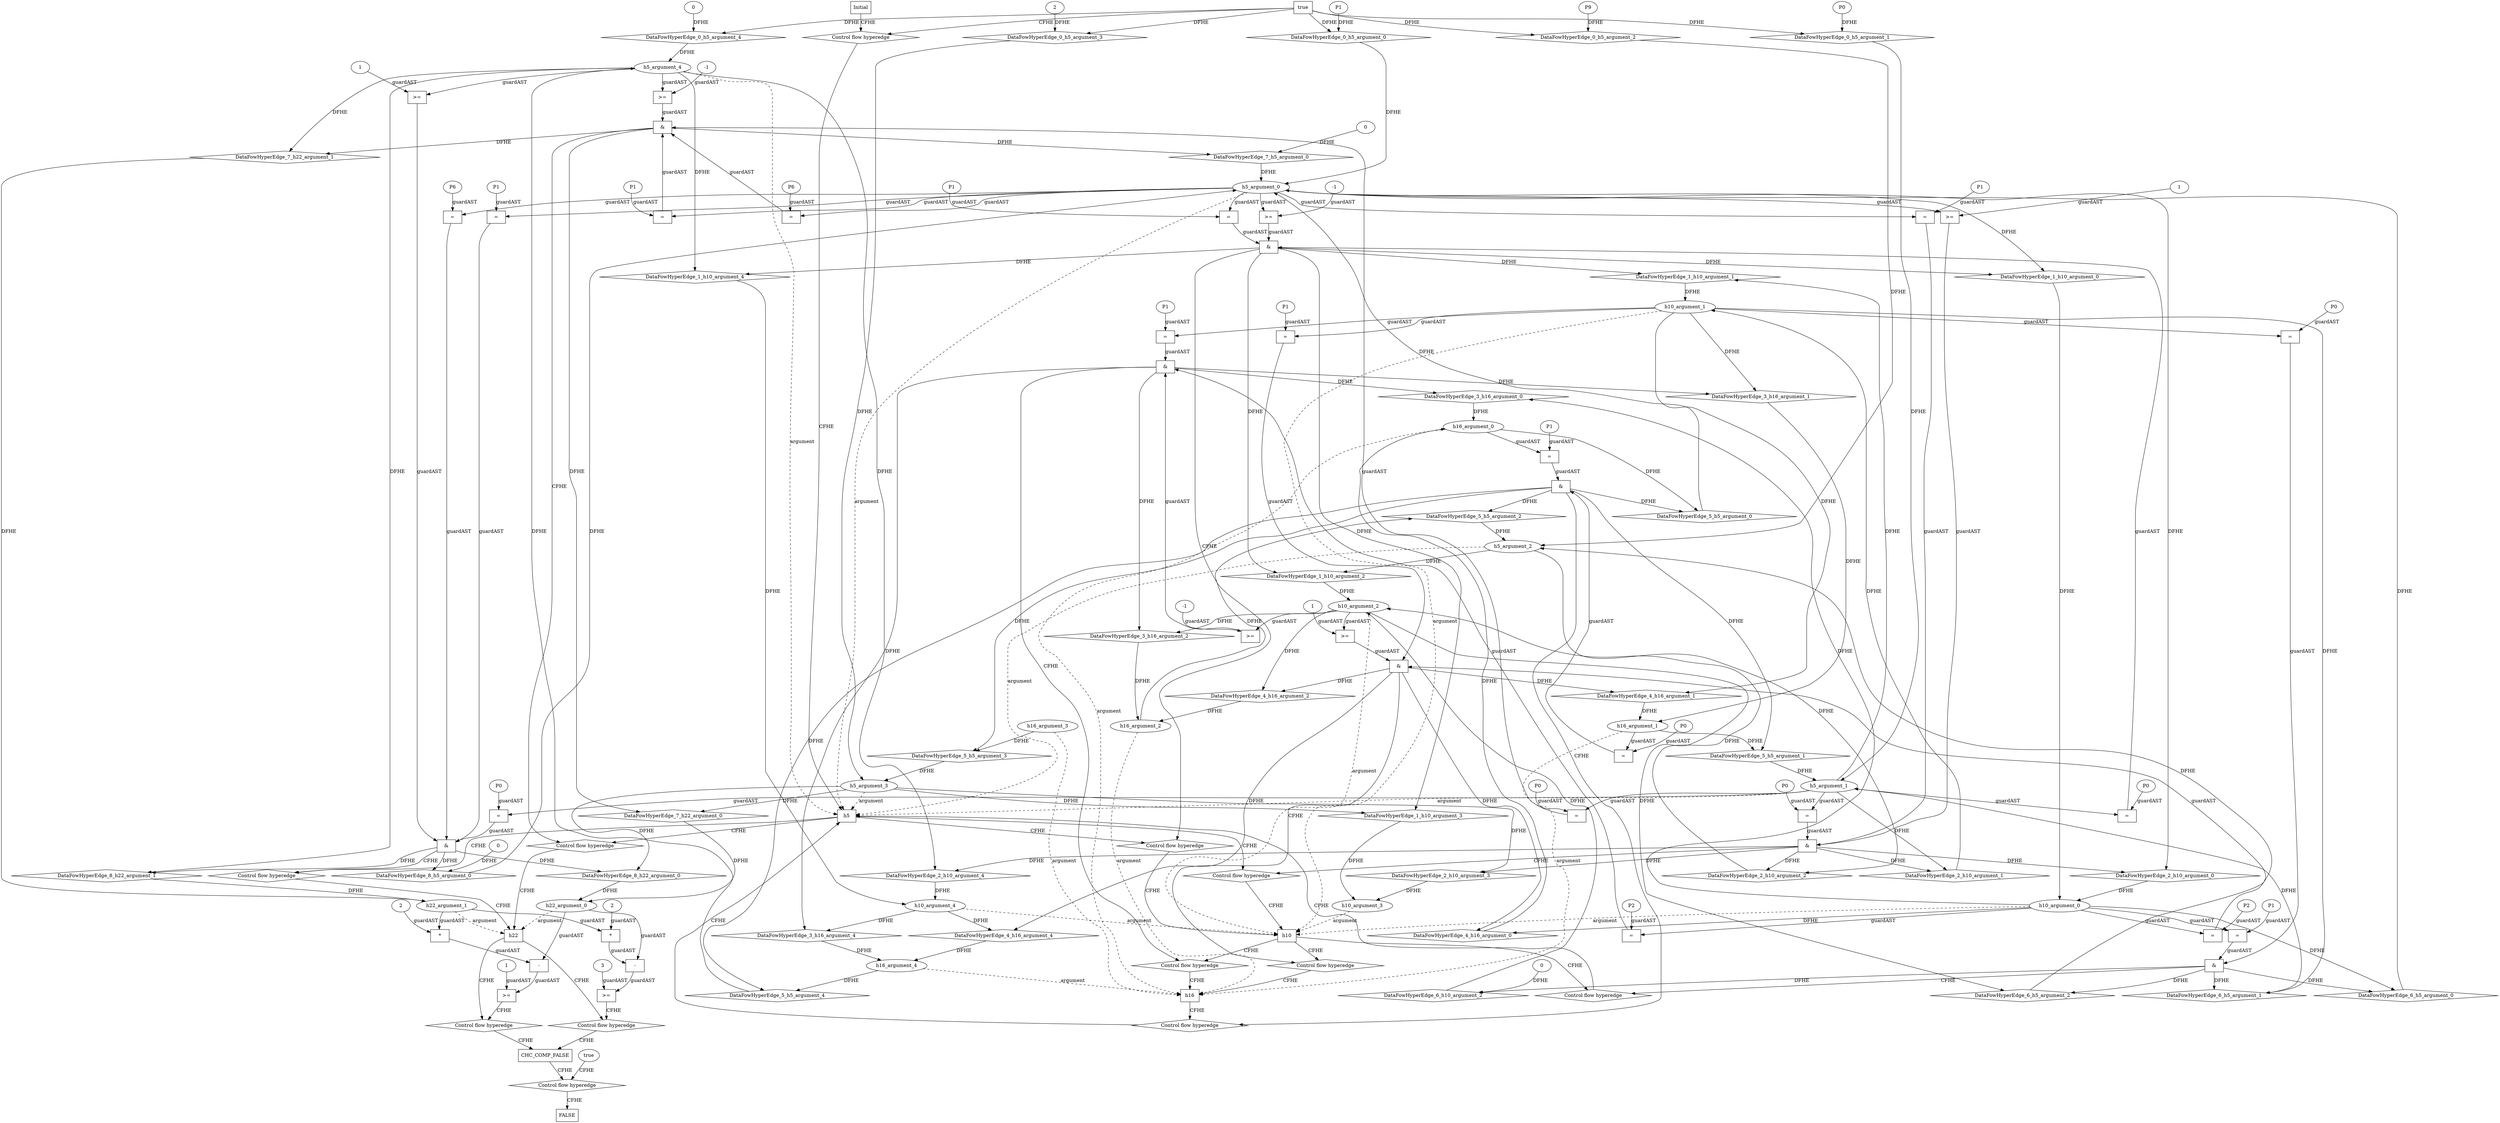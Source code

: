 digraph dag {
"CHC_COMP_FALSE" [label="CHC_COMP_FALSE" nodeName="CHC_COMP_FALSE" class=CONTROL  shape="rect"];
"h10" [label="h10" nodeName="h10" class=CONTROL  shape="rect"];
"h16" [label="h16" nodeName="h16" class=CONTROL  shape="rect"];
"h22" [label="h22" nodeName="h22" class=CONTROL  shape="rect"];
"h5" [label="h5" nodeName="h5" class=CONTROL  shape="rect"];
FALSE [label="FALSE" nodeName=FALSE class=CONTROL  shape="rect"];
Initial [label="Initial" nodeName=Initial class=CONTROL  shape="rect"];
ControlFowHyperEdge_0 [label="Control flow hyperedge" nodeName=ControlFowHyperEdge_0 class=controlFlowHyperEdge shape="diamond"];
"Initial" -> ControlFowHyperEdge_0 [label="CFHE"]
ControlFowHyperEdge_0 -> "h5" [label="CFHE"]
ControlFowHyperEdge_1 [label="Control flow hyperedge" nodeName=ControlFowHyperEdge_1 class=controlFlowHyperEdge shape="diamond"];
"h5" -> ControlFowHyperEdge_1 [label="CFHE"]
ControlFowHyperEdge_1 -> "h10" [label="CFHE"]
ControlFowHyperEdge_2 [label="Control flow hyperedge" nodeName=ControlFowHyperEdge_2 class=controlFlowHyperEdge shape="diamond"];
"h5" -> ControlFowHyperEdge_2 [label="CFHE"]
ControlFowHyperEdge_2 -> "h10" [label="CFHE"]
ControlFowHyperEdge_3 [label="Control flow hyperedge" nodeName=ControlFowHyperEdge_3 class=controlFlowHyperEdge shape="diamond"];
"h10" -> ControlFowHyperEdge_3 [label="CFHE"]
ControlFowHyperEdge_3 -> "h16" [label="CFHE"]
ControlFowHyperEdge_4 [label="Control flow hyperedge" nodeName=ControlFowHyperEdge_4 class=controlFlowHyperEdge shape="diamond"];
"h10" -> ControlFowHyperEdge_4 [label="CFHE"]
ControlFowHyperEdge_4 -> "h16" [label="CFHE"]
ControlFowHyperEdge_5 [label="Control flow hyperedge" nodeName=ControlFowHyperEdge_5 class=controlFlowHyperEdge shape="diamond"];
"h16" -> ControlFowHyperEdge_5 [label="CFHE"]
ControlFowHyperEdge_5 -> "h5" [label="CFHE"]
ControlFowHyperEdge_6 [label="Control flow hyperedge" nodeName=ControlFowHyperEdge_6 class=controlFlowHyperEdge shape="diamond"];
"h10" -> ControlFowHyperEdge_6 [label="CFHE"]
ControlFowHyperEdge_6 -> "h5" [label="CFHE"]
ControlFowHyperEdge_7 [label="Control flow hyperedge" nodeName=ControlFowHyperEdge_7 class=controlFlowHyperEdge shape="diamond"];
"h5" -> ControlFowHyperEdge_7 [label="CFHE"]
ControlFowHyperEdge_7 -> "h22" [label="CFHE"]
ControlFowHyperEdge_8 [label="Control flow hyperedge" nodeName=ControlFowHyperEdge_8 class=controlFlowHyperEdge shape="diamond"];
"h5" -> ControlFowHyperEdge_8 [label="CFHE"]
ControlFowHyperEdge_8 -> "h22" [label="CFHE"]
ControlFowHyperEdge_9 [label="Control flow hyperedge" nodeName=ControlFowHyperEdge_9 class=controlFlowHyperEdge shape="diamond"];
"h22" -> ControlFowHyperEdge_9 [label="CFHE"]
ControlFowHyperEdge_9 -> "CHC_COMP_FALSE" [label="CFHE"]
ControlFowHyperEdge_10 [label="Control flow hyperedge" nodeName=ControlFowHyperEdge_10 class=controlFlowHyperEdge shape="diamond"];
"h22" -> ControlFowHyperEdge_10 [label="CFHE"]
ControlFowHyperEdge_10 -> "CHC_COMP_FALSE" [label="CFHE"]
ControlFowHyperEdge_11 [label="Control flow hyperedge" nodeName=ControlFowHyperEdge_11 class=controlFlowHyperEdge shape="diamond"];
"CHC_COMP_FALSE" -> ControlFowHyperEdge_11 [label="CFHE"]
ControlFowHyperEdge_11 -> "FALSE" [label="CFHE"]
"h5_argument_0" [label="h5_argument_0" nodeName=argument0 class=argument  head="h5" shape="oval"];
"h5_argument_0" -> "h5"[label="argument" style="dashed"]
"h5_argument_1" [label="h5_argument_1" nodeName=argument1 class=argument  head="h5" shape="oval"];
"h5_argument_1" -> "h5"[label="argument" style="dashed"]
"h5_argument_2" [label="h5_argument_2" nodeName=argument2 class=argument  head="h5" shape="oval"];
"h5_argument_2" -> "h5"[label="argument" style="dashed"]
"h5_argument_3" [label="h5_argument_3" nodeName=argument3 class=argument  head="h5" shape="oval"];
"h5_argument_3" -> "h5"[label="argument" style="dashed"]
"h5_argument_4" [label="h5_argument_4" nodeName=argument4 class=argument  head="h5" shape="oval"];
"h5_argument_4" -> "h5"[label="argument" style="dashed"]
"h10_argument_0" [label="h10_argument_0" nodeName=argument0 class=argument  head="h10" shape="oval"];
"h10_argument_0" -> "h10"[label="argument" style="dashed"]
"h10_argument_1" [label="h10_argument_1" nodeName=argument1 class=argument  head="h10" shape="oval"];
"h10_argument_1" -> "h10"[label="argument" style="dashed"]
"h10_argument_2" [label="h10_argument_2" nodeName=argument2 class=argument  head="h10" shape="oval"];
"h10_argument_2" -> "h10"[label="argument" style="dashed"]
"h10_argument_3" [label="h10_argument_3" nodeName=argument3 class=argument  head="h10" shape="oval"];
"h10_argument_3" -> "h10"[label="argument" style="dashed"]
"h10_argument_4" [label="h10_argument_4" nodeName=argument4 class=argument  head="h10" shape="oval"];
"h10_argument_4" -> "h10"[label="argument" style="dashed"]
"h16_argument_0" [label="h16_argument_0" nodeName=argument0 class=argument  head="h16" shape="oval"];
"h16_argument_0" -> "h16"[label="argument" style="dashed"]
"h16_argument_1" [label="h16_argument_1" nodeName=argument1 class=argument  head="h16" shape="oval"];
"h16_argument_1" -> "h16"[label="argument" style="dashed"]
"h16_argument_2" [label="h16_argument_2" nodeName=argument2 class=argument  head="h16" shape="oval"];
"h16_argument_2" -> "h16"[label="argument" style="dashed"]
"h16_argument_3" [label="h16_argument_3" nodeName=argument3 class=argument  head="h16" shape="oval"];
"h16_argument_3" -> "h16"[label="argument" style="dashed"]
"h16_argument_4" [label="h16_argument_4" nodeName=argument4 class=argument  head="h16" shape="oval"];
"h16_argument_4" -> "h16"[label="argument" style="dashed"]
"h22_argument_0" [label="h22_argument_0" nodeName=argument0 class=argument  head="h22" shape="oval"];
"h22_argument_0" -> "h22"[label="argument" style="dashed"]
"h22_argument_1" [label="h22_argument_1" nodeName=argument1 class=argument  head="h22" shape="oval"];
"h22_argument_1" -> "h22"[label="argument" style="dashed"]

"true_0" [label="true" nodeName="true_0" class=true shape="rect"];
"true_0" -> "ControlFowHyperEdge_0" [label="CFHE"];
"xxxh5___Initial_0xxxdataFlow_0_node_0" [label="2" nodeName="xxxh5___Initial_0xxxdataFlow_0_node_0" class=IdealInt ];

"xxxh5___Initial_0xxxdataFlow1_node_0" [label="P0" nodeName="xxxh5___Initial_0xxxdataFlow1_node_0" class=symbolicConstant ];

"xxxh5___Initial_0xxxdataFlow2_node_0" [label="P1" nodeName="xxxh5___Initial_0xxxdataFlow2_node_0" class=symbolicConstant ];

"xxxh5___Initial_0xxxdataFlow3_node_0" [label="0" nodeName="xxxh5___Initial_0xxxdataFlow3_node_0" class=IdealInt ];

"xxxh5___Initial_0xxxdataFlow4_node_0" [label="P9" nodeName="xxxh5___Initial_0xxxdataFlow4_node_0" class=symbolicConstant ];

"xxxh10___h5_1xxx_and" [label="&" nodeName="xxxh10___h5_1xxx_and" class=Operator shape="rect"];
"xxxh10___h5_1xxxguard_0_node_0" [label=">=" nodeName="xxxh10___h5_1xxxguard_0_node_0" class=Operator  shape="rect"];
"xxxh10___h5_1xxxguard_0_node_1" [label="-1" nodeName="xxxh10___h5_1xxxguard_0_node_1" class=IdealInt ];
"xxxh10___h5_1xxxguard_0_node_1" -> "xxxh10___h5_1xxxguard_0_node_0"[label="guardAST"]
"h5_argument_0" -> "xxxh10___h5_1xxxguard_0_node_0"[label="guardAST"]

"xxxh10___h5_1xxxguard_0_node_0" -> "xxxh10___h5_1xxx_and" [label="guardAST"];
"xxxh10___h5_1xxxguard1_node_0" [label="=" nodeName="xxxh10___h5_1xxxguard1_node_0" class=Operator  shape="rect"];
"xxxh10___h5_1xxxguard1_node_1" [label="P1" nodeName="xxxh10___h5_1xxxguard1_node_1" class=symbolicConstant ];
"xxxh10___h5_1xxxguard1_node_1" -> "xxxh10___h5_1xxxguard1_node_0"[label="guardAST"]
"h5_argument_0" -> "xxxh10___h5_1xxxguard1_node_0"[label="guardAST"]

"xxxh10___h5_1xxxguard1_node_0" -> "xxxh10___h5_1xxx_and" [label="guardAST"];
"xxxh10___h5_1xxxguard2_node_0" [label="=" nodeName="xxxh10___h5_1xxxguard2_node_0" class=Operator  shape="rect"];
"xxxh10___h5_1xxxguard2_node_1" [label="P0" nodeName="xxxh10___h5_1xxxguard2_node_1" class=symbolicConstant ];
"xxxh10___h5_1xxxguard2_node_1" -> "xxxh10___h5_1xxxguard2_node_0"[label="guardAST"]
"h5_argument_1" -> "xxxh10___h5_1xxxguard2_node_0"[label="guardAST"]

"xxxh10___h5_1xxxguard2_node_0" -> "xxxh10___h5_1xxx_and" [label="guardAST"];
"xxxh10___h5_1xxx_and" -> "ControlFowHyperEdge_1" [label="CFHE"];
"xxxh10___h5_2xxx_and" [label="&" nodeName="xxxh10___h5_2xxx_and" class=Operator shape="rect"];
"xxxh10___h5_2xxxguard_0_node_0" [label=">=" nodeName="xxxh10___h5_2xxxguard_0_node_0" class=Operator  shape="rect"];
"xxxh10___h5_2xxxguard_0_node_2" [label="1" nodeName="xxxh10___h5_2xxxguard_0_node_2" class=IdealInt ];
"h5_argument_0" -> "xxxh10___h5_2xxxguard_0_node_0"[label="guardAST"]
"xxxh10___h5_2xxxguard_0_node_2" -> "xxxh10___h5_2xxxguard_0_node_0"[label="guardAST"]

"xxxh10___h5_2xxxguard_0_node_0" -> "xxxh10___h5_2xxx_and" [label="guardAST"];
"xxxh10___h5_2xxxguard1_node_0" [label="=" nodeName="xxxh10___h5_2xxxguard1_node_0" class=Operator  shape="rect"];
"xxxh10___h5_2xxxguard1_node_1" [label="P1" nodeName="xxxh10___h5_2xxxguard1_node_1" class=symbolicConstant ];
"xxxh10___h5_2xxxguard1_node_1" -> "xxxh10___h5_2xxxguard1_node_0"[label="guardAST"]
"h5_argument_0" -> "xxxh10___h5_2xxxguard1_node_0"[label="guardAST"]

"xxxh10___h5_2xxxguard1_node_0" -> "xxxh10___h5_2xxx_and" [label="guardAST"];
"xxxh10___h5_2xxxguard2_node_0" [label="=" nodeName="xxxh10___h5_2xxxguard2_node_0" class=Operator  shape="rect"];
"xxxh10___h5_2xxxguard2_node_1" [label="P0" nodeName="xxxh10___h5_2xxxguard2_node_1" class=symbolicConstant ];
"xxxh10___h5_2xxxguard2_node_1" -> "xxxh10___h5_2xxxguard2_node_0"[label="guardAST"]
"h5_argument_1" -> "xxxh10___h5_2xxxguard2_node_0"[label="guardAST"]

"xxxh10___h5_2xxxguard2_node_0" -> "xxxh10___h5_2xxx_and" [label="guardAST"];
"xxxh10___h5_2xxx_and" -> "ControlFowHyperEdge_2" [label="CFHE"];
"xxxh16___h10_3xxx_and" [label="&" nodeName="xxxh16___h10_3xxx_and" class=Operator shape="rect"];
"xxxh16___h10_3xxxguard_0_node_0" [label=">=" nodeName="xxxh16___h10_3xxxguard_0_node_0" class=Operator  shape="rect"];
"xxxh16___h10_3xxxguard_0_node_1" [label="-1" nodeName="xxxh16___h10_3xxxguard_0_node_1" class=IdealInt ];
"xxxh16___h10_3xxxguard_0_node_1" -> "xxxh16___h10_3xxxguard_0_node_0"[label="guardAST"]
"h10_argument_2" -> "xxxh16___h10_3xxxguard_0_node_0"[label="guardAST"]

"xxxh16___h10_3xxxguard_0_node_0" -> "xxxh16___h10_3xxx_and" [label="guardAST"];
"xxxh16___h10_3xxxguard1_node_0" [label="=" nodeName="xxxh16___h10_3xxxguard1_node_0" class=Operator  shape="rect"];
"xxxh16___h10_3xxxguard1_node_1" [label="P2" nodeName="xxxh16___h10_3xxxguard1_node_1" class=symbolicConstant ];
"xxxh16___h10_3xxxguard1_node_1" -> "xxxh16___h10_3xxxguard1_node_0"[label="guardAST"]
"h10_argument_0" -> "xxxh16___h10_3xxxguard1_node_0"[label="guardAST"]

"xxxh16___h10_3xxxguard1_node_0" -> "xxxh16___h10_3xxx_and" [label="guardAST"];
"xxxh16___h10_3xxxguard2_node_0" [label="=" nodeName="xxxh16___h10_3xxxguard2_node_0" class=Operator  shape="rect"];
"xxxh16___h10_3xxxguard2_node_1" [label="P1" nodeName="xxxh16___h10_3xxxguard2_node_1" class=symbolicConstant ];
"xxxh16___h10_3xxxguard2_node_1" -> "xxxh16___h10_3xxxguard2_node_0"[label="guardAST"]
"h10_argument_1" -> "xxxh16___h10_3xxxguard2_node_0"[label="guardAST"]

"xxxh16___h10_3xxxguard2_node_0" -> "xxxh16___h10_3xxx_and" [label="guardAST"];
"xxxh16___h10_3xxx_and" -> "ControlFowHyperEdge_3" [label="CFHE"];
"xxxh16___h10_4xxx_and" [label="&" nodeName="xxxh16___h10_4xxx_and" class=Operator shape="rect"];
"xxxh16___h10_4xxxguard_0_node_0" [label=">=" nodeName="xxxh16___h10_4xxxguard_0_node_0" class=Operator  shape="rect"];
"xxxh16___h10_4xxxguard_0_node_2" [label="1" nodeName="xxxh16___h10_4xxxguard_0_node_2" class=IdealInt ];
"h10_argument_2" -> "xxxh16___h10_4xxxguard_0_node_0"[label="guardAST"]
"xxxh16___h10_4xxxguard_0_node_2" -> "xxxh16___h10_4xxxguard_0_node_0"[label="guardAST"]

"xxxh16___h10_4xxxguard_0_node_0" -> "xxxh16___h10_4xxx_and" [label="guardAST"];
"xxxh16___h10_4xxxguard1_node_0" [label="=" nodeName="xxxh16___h10_4xxxguard1_node_0" class=Operator  shape="rect"];
"xxxh16___h10_4xxxguard1_node_1" [label="P2" nodeName="xxxh16___h10_4xxxguard1_node_1" class=symbolicConstant ];
"xxxh16___h10_4xxxguard1_node_1" -> "xxxh16___h10_4xxxguard1_node_0"[label="guardAST"]
"h10_argument_0" -> "xxxh16___h10_4xxxguard1_node_0"[label="guardAST"]

"xxxh16___h10_4xxxguard1_node_0" -> "xxxh16___h10_4xxx_and" [label="guardAST"];
"xxxh16___h10_4xxxguard2_node_0" [label="=" nodeName="xxxh16___h10_4xxxguard2_node_0" class=Operator  shape="rect"];
"xxxh16___h10_4xxxguard2_node_1" [label="P1" nodeName="xxxh16___h10_4xxxguard2_node_1" class=symbolicConstant ];
"xxxh16___h10_4xxxguard2_node_1" -> "xxxh16___h10_4xxxguard2_node_0"[label="guardAST"]
"h10_argument_1" -> "xxxh16___h10_4xxxguard2_node_0"[label="guardAST"]

"xxxh16___h10_4xxxguard2_node_0" -> "xxxh16___h10_4xxx_and" [label="guardAST"];
"xxxh16___h10_4xxx_and" -> "ControlFowHyperEdge_4" [label="CFHE"];
"xxxh5___h16_5xxx_and" [label="&" nodeName="xxxh5___h16_5xxx_and" class=Operator shape="rect"];
"xxxh5___h16_5xxxguard_0_node_0" [label="=" nodeName="xxxh5___h16_5xxxguard_0_node_0" class=Operator  shape="rect"];
"xxxh5___h16_5xxxguard_0_node_1" [label="P1" nodeName="xxxh5___h16_5xxxguard_0_node_1" class=symbolicConstant ];
"xxxh5___h16_5xxxguard_0_node_1" -> "xxxh5___h16_5xxxguard_0_node_0"[label="guardAST"]
"h16_argument_0" -> "xxxh5___h16_5xxxguard_0_node_0"[label="guardAST"]

"xxxh5___h16_5xxxguard_0_node_0" -> "xxxh5___h16_5xxx_and" [label="guardAST"];
"xxxh5___h16_5xxxguard1_node_0" [label="=" nodeName="xxxh5___h16_5xxxguard1_node_0" class=Operator  shape="rect"];
"xxxh5___h16_5xxxguard1_node_1" [label="P0" nodeName="xxxh5___h16_5xxxguard1_node_1" class=symbolicConstant ];
"xxxh5___h16_5xxxguard1_node_1" -> "xxxh5___h16_5xxxguard1_node_0"[label="guardAST"]
"h16_argument_1" -> "xxxh5___h16_5xxxguard1_node_0"[label="guardAST"]

"xxxh5___h16_5xxxguard1_node_0" -> "xxxh5___h16_5xxx_and" [label="guardAST"];
"xxxh5___h16_5xxx_and" -> "ControlFowHyperEdge_5" [label="CFHE"];
"xxxh5___h10_6xxx_and" [label="&" nodeName="xxxh5___h10_6xxx_and" class=Operator shape="rect"];
"xxxh5___h10_6xxxguard_0_node_0" [label="=" nodeName="xxxh5___h10_6xxxguard_0_node_0" class=Operator  shape="rect"];
"xxxh5___h10_6xxxguard_0_node_1" [label="P1" nodeName="xxxh5___h10_6xxxguard_0_node_1" class=symbolicConstant ];
"xxxh5___h10_6xxxguard_0_node_1" -> "xxxh5___h10_6xxxguard_0_node_0"[label="guardAST"]
"h10_argument_0" -> "xxxh5___h10_6xxxguard_0_node_0"[label="guardAST"]

"xxxh5___h10_6xxxguard_0_node_0" -> "xxxh5___h10_6xxx_and" [label="guardAST"];
"xxxh5___h10_6xxxguard1_node_0" [label="=" nodeName="xxxh5___h10_6xxxguard1_node_0" class=Operator  shape="rect"];
"xxxh5___h10_6xxxguard1_node_1" [label="P0" nodeName="xxxh5___h10_6xxxguard1_node_1" class=symbolicConstant ];
"xxxh5___h10_6xxxguard1_node_1" -> "xxxh5___h10_6xxxguard1_node_0"[label="guardAST"]
"h10_argument_1" -> "xxxh5___h10_6xxxguard1_node_0"[label="guardAST"]

"xxxh5___h10_6xxxguard1_node_0" -> "xxxh5___h10_6xxx_and" [label="guardAST"];
"xxxh5___h10_6xxx_and" -> "ControlFowHyperEdge_6" [label="CFHE"];

"xxxh22___h5_7xxx_and" [label="&" nodeName="xxxh22___h5_7xxx_and" class=Operator shape="rect"];
"xxxh22___h5_7xxxguard_0_node_0" [label=">=" nodeName="xxxh22___h5_7xxxguard_0_node_0" class=Operator  shape="rect"];
"xxxh22___h5_7xxxguard_0_node_1" [label="-1" nodeName="xxxh22___h5_7xxxguard_0_node_1" class=IdealInt ];
"xxxh22___h5_7xxxguard_0_node_1" -> "xxxh22___h5_7xxxguard_0_node_0"[label="guardAST"]
"h5_argument_4" -> "xxxh22___h5_7xxxguard_0_node_0"[label="guardAST"]

"xxxh22___h5_7xxxguard_0_node_0" -> "xxxh22___h5_7xxx_and" [label="guardAST"];
"xxxh22___h5_7xxxguard1_node_0" [label="=" nodeName="xxxh22___h5_7xxxguard1_node_0" class=Operator  shape="rect"];
"xxxh22___h5_7xxxguard1_node_1" [label="P1" nodeName="xxxh22___h5_7xxxguard1_node_1" class=symbolicConstant ];
"xxxh22___h5_7xxxguard1_node_1" -> "xxxh22___h5_7xxxguard1_node_0"[label="guardAST"]
"h5_argument_0" -> "xxxh22___h5_7xxxguard1_node_0"[label="guardAST"]

"xxxh22___h5_7xxxguard1_node_0" -> "xxxh22___h5_7xxx_and" [label="guardAST"];
"xxxh22___h5_7xxxguard2_node_0" [label="=" nodeName="xxxh22___h5_7xxxguard2_node_0" class=Operator  shape="rect"];
"xxxh22___h5_7xxxguard2_node_2" [label="P6" nodeName="xxxh22___h5_7xxxguard2_node_2" class=symbolicConstant ];
"h5_argument_0" -> "xxxh22___h5_7xxxguard2_node_0"[label="guardAST"]
"xxxh22___h5_7xxxguard2_node_2" -> "xxxh22___h5_7xxxguard2_node_0"[label="guardAST"]

"xxxh22___h5_7xxxguard2_node_0" -> "xxxh22___h5_7xxx_and" [label="guardAST"];
"xxxh22___h5_7xxxguard3_node_0" [label="=" nodeName="xxxh22___h5_7xxxguard3_node_0" class=Operator  shape="rect"];
"xxxh22___h5_7xxxguard3_node_1" [label="P0" nodeName="xxxh22___h5_7xxxguard3_node_1" class=symbolicConstant ];
"xxxh22___h5_7xxxguard3_node_1" -> "xxxh22___h5_7xxxguard3_node_0"[label="guardAST"]
"h5_argument_1" -> "xxxh22___h5_7xxxguard3_node_0"[label="guardAST"]

"xxxh22___h5_7xxxguard3_node_0" -> "xxxh22___h5_7xxx_and" [label="guardAST"];
"xxxh22___h5_7xxx_and" -> "ControlFowHyperEdge_7" [label="CFHE"];
"xxxh22___h5_8xxx_and" [label="&" nodeName="xxxh22___h5_8xxx_and" class=Operator shape="rect"];
"xxxh22___h5_8xxxguard_0_node_0" [label=">=" nodeName="xxxh22___h5_8xxxguard_0_node_0" class=Operator  shape="rect"];
"xxxh22___h5_8xxxguard_0_node_2" [label="1" nodeName="xxxh22___h5_8xxxguard_0_node_2" class=IdealInt ];
"h5_argument_4" -> "xxxh22___h5_8xxxguard_0_node_0"[label="guardAST"]
"xxxh22___h5_8xxxguard_0_node_2" -> "xxxh22___h5_8xxxguard_0_node_0"[label="guardAST"]

"xxxh22___h5_8xxxguard_0_node_0" -> "xxxh22___h5_8xxx_and" [label="guardAST"];
"xxxh22___h5_8xxxguard1_node_0" [label="=" nodeName="xxxh22___h5_8xxxguard1_node_0" class=Operator  shape="rect"];
"xxxh22___h5_8xxxguard1_node_1" [label="P1" nodeName="xxxh22___h5_8xxxguard1_node_1" class=symbolicConstant ];
"xxxh22___h5_8xxxguard1_node_1" -> "xxxh22___h5_8xxxguard1_node_0"[label="guardAST"]
"h5_argument_0" -> "xxxh22___h5_8xxxguard1_node_0"[label="guardAST"]

"xxxh22___h5_8xxxguard1_node_0" -> "xxxh22___h5_8xxx_and" [label="guardAST"];
"xxxh22___h5_8xxxguard2_node_0" [label="=" nodeName="xxxh22___h5_8xxxguard2_node_0" class=Operator  shape="rect"];
"xxxh22___h5_8xxxguard2_node_2" [label="P6" nodeName="xxxh22___h5_8xxxguard2_node_2" class=symbolicConstant ];
"h5_argument_0" -> "xxxh22___h5_8xxxguard2_node_0"[label="guardAST"]
"xxxh22___h5_8xxxguard2_node_2" -> "xxxh22___h5_8xxxguard2_node_0"[label="guardAST"]

"xxxh22___h5_8xxxguard2_node_0" -> "xxxh22___h5_8xxx_and" [label="guardAST"];
"xxxh22___h5_8xxxguard3_node_0" [label="=" nodeName="xxxh22___h5_8xxxguard3_node_0" class=Operator  shape="rect"];
"xxxh22___h5_8xxxguard3_node_1" [label="P0" nodeName="xxxh22___h5_8xxxguard3_node_1" class=symbolicConstant ];
"xxxh22___h5_8xxxguard3_node_1" -> "xxxh22___h5_8xxxguard3_node_0"[label="guardAST"]
"h5_argument_1" -> "xxxh22___h5_8xxxguard3_node_0"[label="guardAST"]

"xxxh22___h5_8xxxguard3_node_0" -> "xxxh22___h5_8xxx_and" [label="guardAST"];
"xxxh22___h5_8xxx_and" -> "ControlFowHyperEdge_8" [label="CFHE"];
"xxxCHC_COMP_FALSE___h22_9xxxguard_0_node_0" [label=">=" nodeName="xxxCHC_COMP_FALSE___h22_9xxxguard_0_node_0" class=Operator  shape="rect"];
"xxxCHC_COMP_FALSE___h22_9xxxguard_0_node_1" [label="1" nodeName="xxxCHC_COMP_FALSE___h22_9xxxguard_0_node_1" class=IdealInt ];
"xxxCHC_COMP_FALSE___h22_9xxxguard_0_node_2" [label="-" nodeName="xxxCHC_COMP_FALSE___h22_9xxxguard_0_node_2" class= Operator shape="rect"];
"xxxCHC_COMP_FALSE___h22_9xxxguard_0_node_4" [label="*" nodeName="xxxCHC_COMP_FALSE___h22_9xxxguard_0_node_4" class=Operator  shape="rect"];
"xxxCHC_COMP_FALSE___h22_9xxxguard_0_node_5" [label="2" nodeName="xxxCHC_COMP_FALSE___h22_9xxxguard_0_node_5" class=constant ];
"xxxCHC_COMP_FALSE___h22_9xxxguard_0_node_1" -> "xxxCHC_COMP_FALSE___h22_9xxxguard_0_node_0"[label="guardAST"]
"xxxCHC_COMP_FALSE___h22_9xxxguard_0_node_2" -> "xxxCHC_COMP_FALSE___h22_9xxxguard_0_node_0"[label="guardAST"]
"h22_argument_0" -> "xxxCHC_COMP_FALSE___h22_9xxxguard_0_node_2"[label="guardAST"]
"xxxCHC_COMP_FALSE___h22_9xxxguard_0_node_4" -> "xxxCHC_COMP_FALSE___h22_9xxxguard_0_node_2"[label="guardAST"]
"h22_argument_1" -> "xxxCHC_COMP_FALSE___h22_9xxxguard_0_node_4"[label="guardAST"]
"xxxCHC_COMP_FALSE___h22_9xxxguard_0_node_5" -> "xxxCHC_COMP_FALSE___h22_9xxxguard_0_node_4"[label="guardAST"]

"xxxCHC_COMP_FALSE___h22_9xxxguard_0_node_0" -> "ControlFowHyperEdge_9" [label="CFHE"];
"xxxCHC_COMP_FALSE___h22_10xxxguard_0_node_0" [label=">=" nodeName="xxxCHC_COMP_FALSE___h22_10xxxguard_0_node_0" class=Operator  shape="rect"];
"xxxCHC_COMP_FALSE___h22_10xxxguard_0_node_1" [label="-" nodeName="xxxCHC_COMP_FALSE___h22_10xxxguard_0_node_1" class= Operator shape="rect"];
"xxxCHC_COMP_FALSE___h22_10xxxguard_0_node_3" [label="*" nodeName="xxxCHC_COMP_FALSE___h22_10xxxguard_0_node_3" class=Operator  shape="rect"];
"xxxCHC_COMP_FALSE___h22_10xxxguard_0_node_4" [label="2" nodeName="xxxCHC_COMP_FALSE___h22_10xxxguard_0_node_4" class=constant ];
"xxxCHC_COMP_FALSE___h22_10xxxguard_0_node_6" [label="3" nodeName="xxxCHC_COMP_FALSE___h22_10xxxguard_0_node_6" class=IdealInt ];
"xxxCHC_COMP_FALSE___h22_10xxxguard_0_node_1" -> "xxxCHC_COMP_FALSE___h22_10xxxguard_0_node_0"[label="guardAST"]
"xxxCHC_COMP_FALSE___h22_10xxxguard_0_node_6" -> "xxxCHC_COMP_FALSE___h22_10xxxguard_0_node_0"[label="guardAST"]
"h22_argument_0" -> "xxxCHC_COMP_FALSE___h22_10xxxguard_0_node_1"[label="guardAST"]
"xxxCHC_COMP_FALSE___h22_10xxxguard_0_node_3" -> "xxxCHC_COMP_FALSE___h22_10xxxguard_0_node_1"[label="guardAST"]
"h22_argument_1" -> "xxxCHC_COMP_FALSE___h22_10xxxguard_0_node_3"[label="guardAST"]
"xxxCHC_COMP_FALSE___h22_10xxxguard_0_node_4" -> "xxxCHC_COMP_FALSE___h22_10xxxguard_0_node_3"[label="guardAST"]

"xxxCHC_COMP_FALSE___h22_10xxxguard_0_node_0" -> "ControlFowHyperEdge_10" [label="CFHE"];
"xxxFALSE___CHC_COMP_FALSE_11xxxguard_0_node_0" [label="true" nodeName="xxxFALSE___CHC_COMP_FALSE_11xxxguard_0_node_0" class=Constant ];

"xxxFALSE___CHC_COMP_FALSE_11xxxguard_0_node_0" -> "ControlFowHyperEdge_11" [label="CFHE"];
"xxxh5___h10_6xxxh10_argument_2_constant_0" [label="0" nodeName="xxxh5___h10_6xxxh10_argument_2_constant_0" class=Constant];
"DataFowHyperEdge_6_h10_argument_2" [label="DataFowHyperEdge_6_h10_argument_2" nodeName="DataFowHyperEdge_6_h10_argument_2" class=DataFlowHyperedge shape="diamond"];
"DataFowHyperEdge_6_h10_argument_2" -> "h10_argument_2"[label="DFHE"]
"xxxh5___h10_6xxx_and" -> "DataFowHyperEdge_6_h10_argument_2"[label="DFHE"]
"xxxh5___h10_6xxxh10_argument_2_constant_0" -> "DataFowHyperEdge_6_h10_argument_2" [label="DFHE"];
"xxxh22___h5_7xxxh5_argument_0_constant_0" [label="0" nodeName="xxxh22___h5_7xxxh5_argument_0_constant_0" class=Constant];
"DataFowHyperEdge_7_h5_argument_0" [label="DataFowHyperEdge_7_h5_argument_0" nodeName="DataFowHyperEdge_7_h5_argument_0" class=DataFlowHyperedge shape="diamond"];
"DataFowHyperEdge_7_h5_argument_0" -> "h5_argument_0"[label="DFHE"]
"xxxh22___h5_7xxx_and" -> "DataFowHyperEdge_7_h5_argument_0"[label="DFHE"]
"xxxh22___h5_7xxxh5_argument_0_constant_0" -> "DataFowHyperEdge_7_h5_argument_0" [label="DFHE"];
"xxxh22___h5_8xxxh5_argument_0_constant_0" [label="0" nodeName="xxxh22___h5_8xxxh5_argument_0_constant_0" class=Constant];
"DataFowHyperEdge_8_h5_argument_0" [label="DataFowHyperEdge_8_h5_argument_0" nodeName="DataFowHyperEdge_8_h5_argument_0" class=DataFlowHyperedge shape="diamond"];
"DataFowHyperEdge_8_h5_argument_0" -> "h5_argument_0"[label="DFHE"]
"xxxh22___h5_8xxx_and" -> "DataFowHyperEdge_8_h5_argument_0"[label="DFHE"]
"xxxh22___h5_8xxxh5_argument_0_constant_0" -> "DataFowHyperEdge_8_h5_argument_0" [label="DFHE"];
"h5_argument_1" -> "DataFowHyperEdge_1_h10_argument_1"[label="DFHE"]
"DataFowHyperEdge_1_h10_argument_1" [label="DataFowHyperEdge_1_h10_argument_1" nodeName="DataFowHyperEdge_1_h10_argument_1" class=DataFlowHyperedge shape="diamond"];
"DataFowHyperEdge_1_h10_argument_1" -> "h10_argument_1"[label="DFHE"]
"xxxh10___h5_1xxx_and" -> "DataFowHyperEdge_1_h10_argument_1"[label="DFHE"]
"h5_argument_2" -> "DataFowHyperEdge_1_h10_argument_2"[label="DFHE"]
"DataFowHyperEdge_1_h10_argument_2" [label="DataFowHyperEdge_1_h10_argument_2" nodeName="DataFowHyperEdge_1_h10_argument_2" class=DataFlowHyperedge shape="diamond"];
"DataFowHyperEdge_1_h10_argument_2" -> "h10_argument_2"[label="DFHE"]
"xxxh10___h5_1xxx_and" -> "DataFowHyperEdge_1_h10_argument_2"[label="DFHE"]
"h5_argument_3" -> "DataFowHyperEdge_1_h10_argument_3"[label="DFHE"]
"DataFowHyperEdge_1_h10_argument_3" [label="DataFowHyperEdge_1_h10_argument_3" nodeName="DataFowHyperEdge_1_h10_argument_3" class=DataFlowHyperedge shape="diamond"];
"DataFowHyperEdge_1_h10_argument_3" -> "h10_argument_3"[label="DFHE"]
"xxxh10___h5_1xxx_and" -> "DataFowHyperEdge_1_h10_argument_3"[label="DFHE"]
"h5_argument_0" -> "DataFowHyperEdge_1_h10_argument_0"[label="DFHE"]
"DataFowHyperEdge_1_h10_argument_0" [label="DataFowHyperEdge_1_h10_argument_0" nodeName="DataFowHyperEdge_1_h10_argument_0" class=DataFlowHyperedge shape="diamond"];
"DataFowHyperEdge_1_h10_argument_0" -> "h10_argument_0"[label="DFHE"]
"xxxh10___h5_1xxx_and" -> "DataFowHyperEdge_1_h10_argument_0"[label="DFHE"]
"h5_argument_4" -> "DataFowHyperEdge_1_h10_argument_4"[label="DFHE"]
"DataFowHyperEdge_1_h10_argument_4" [label="DataFowHyperEdge_1_h10_argument_4" nodeName="DataFowHyperEdge_1_h10_argument_4" class=DataFlowHyperedge shape="diamond"];
"DataFowHyperEdge_1_h10_argument_4" -> "h10_argument_4"[label="DFHE"]
"xxxh10___h5_1xxx_and" -> "DataFowHyperEdge_1_h10_argument_4"[label="DFHE"]
"h5_argument_1" -> "DataFowHyperEdge_2_h10_argument_1"[label="DFHE"]
"DataFowHyperEdge_2_h10_argument_1" [label="DataFowHyperEdge_2_h10_argument_1" nodeName="DataFowHyperEdge_2_h10_argument_1" class=DataFlowHyperedge shape="diamond"];
"DataFowHyperEdge_2_h10_argument_1" -> "h10_argument_1"[label="DFHE"]
"xxxh10___h5_2xxx_and" -> "DataFowHyperEdge_2_h10_argument_1"[label="DFHE"]
"h5_argument_3" -> "DataFowHyperEdge_2_h10_argument_3"[label="DFHE"]
"DataFowHyperEdge_2_h10_argument_3" [label="DataFowHyperEdge_2_h10_argument_3" nodeName="DataFowHyperEdge_2_h10_argument_3" class=DataFlowHyperedge shape="diamond"];
"DataFowHyperEdge_2_h10_argument_3" -> "h10_argument_3"[label="DFHE"]
"xxxh10___h5_2xxx_and" -> "DataFowHyperEdge_2_h10_argument_3"[label="DFHE"]
"h5_argument_2" -> "DataFowHyperEdge_2_h10_argument_2"[label="DFHE"]
"DataFowHyperEdge_2_h10_argument_2" [label="DataFowHyperEdge_2_h10_argument_2" nodeName="DataFowHyperEdge_2_h10_argument_2" class=DataFlowHyperedge shape="diamond"];
"DataFowHyperEdge_2_h10_argument_2" -> "h10_argument_2"[label="DFHE"]
"xxxh10___h5_2xxx_and" -> "DataFowHyperEdge_2_h10_argument_2"[label="DFHE"]
"h5_argument_0" -> "DataFowHyperEdge_2_h10_argument_0"[label="DFHE"]
"DataFowHyperEdge_2_h10_argument_0" [label="DataFowHyperEdge_2_h10_argument_0" nodeName="DataFowHyperEdge_2_h10_argument_0" class=DataFlowHyperedge shape="diamond"];
"DataFowHyperEdge_2_h10_argument_0" -> "h10_argument_0"[label="DFHE"]
"xxxh10___h5_2xxx_and" -> "DataFowHyperEdge_2_h10_argument_0"[label="DFHE"]
"h5_argument_4" -> "DataFowHyperEdge_2_h10_argument_4"[label="DFHE"]
"DataFowHyperEdge_2_h10_argument_4" [label="DataFowHyperEdge_2_h10_argument_4" nodeName="DataFowHyperEdge_2_h10_argument_4" class=DataFlowHyperedge shape="diamond"];
"DataFowHyperEdge_2_h10_argument_4" -> "h10_argument_4"[label="DFHE"]
"xxxh10___h5_2xxx_and" -> "DataFowHyperEdge_2_h10_argument_4"[label="DFHE"]
"h10_argument_0" -> "DataFowHyperEdge_3_h16_argument_0"[label="DFHE"]
"DataFowHyperEdge_3_h16_argument_0" [label="DataFowHyperEdge_3_h16_argument_0" nodeName="DataFowHyperEdge_3_h16_argument_0" class=DataFlowHyperedge shape="diamond"];
"DataFowHyperEdge_3_h16_argument_0" -> "h16_argument_0"[label="DFHE"]
"xxxh16___h10_3xxx_and" -> "DataFowHyperEdge_3_h16_argument_0"[label="DFHE"]
"h10_argument_1" -> "DataFowHyperEdge_3_h16_argument_1"[label="DFHE"]
"DataFowHyperEdge_3_h16_argument_1" [label="DataFowHyperEdge_3_h16_argument_1" nodeName="DataFowHyperEdge_3_h16_argument_1" class=DataFlowHyperedge shape="diamond"];
"DataFowHyperEdge_3_h16_argument_1" -> "h16_argument_1"[label="DFHE"]
"xxxh16___h10_3xxx_and" -> "DataFowHyperEdge_3_h16_argument_1"[label="DFHE"]
"h10_argument_2" -> "DataFowHyperEdge_3_h16_argument_2"[label="DFHE"]
"DataFowHyperEdge_3_h16_argument_2" [label="DataFowHyperEdge_3_h16_argument_2" nodeName="DataFowHyperEdge_3_h16_argument_2" class=DataFlowHyperedge shape="diamond"];
"DataFowHyperEdge_3_h16_argument_2" -> "h16_argument_2"[label="DFHE"]
"xxxh16___h10_3xxx_and" -> "DataFowHyperEdge_3_h16_argument_2"[label="DFHE"]
"h10_argument_4" -> "DataFowHyperEdge_3_h16_argument_4"[label="DFHE"]
"DataFowHyperEdge_3_h16_argument_4" [label="DataFowHyperEdge_3_h16_argument_4" nodeName="DataFowHyperEdge_3_h16_argument_4" class=DataFlowHyperedge shape="diamond"];
"DataFowHyperEdge_3_h16_argument_4" -> "h16_argument_4"[label="DFHE"]
"xxxh16___h10_3xxx_and" -> "DataFowHyperEdge_3_h16_argument_4"[label="DFHE"]
"h10_argument_0" -> "DataFowHyperEdge_4_h16_argument_0"[label="DFHE"]
"DataFowHyperEdge_4_h16_argument_0" [label="DataFowHyperEdge_4_h16_argument_0" nodeName="DataFowHyperEdge_4_h16_argument_0" class=DataFlowHyperedge shape="diamond"];
"DataFowHyperEdge_4_h16_argument_0" -> "h16_argument_0"[label="DFHE"]
"xxxh16___h10_4xxx_and" -> "DataFowHyperEdge_4_h16_argument_0"[label="DFHE"]
"h10_argument_1" -> "DataFowHyperEdge_4_h16_argument_1"[label="DFHE"]
"DataFowHyperEdge_4_h16_argument_1" [label="DataFowHyperEdge_4_h16_argument_1" nodeName="DataFowHyperEdge_4_h16_argument_1" class=DataFlowHyperedge shape="diamond"];
"DataFowHyperEdge_4_h16_argument_1" -> "h16_argument_1"[label="DFHE"]
"xxxh16___h10_4xxx_and" -> "DataFowHyperEdge_4_h16_argument_1"[label="DFHE"]
"h10_argument_2" -> "DataFowHyperEdge_4_h16_argument_2"[label="DFHE"]
"DataFowHyperEdge_4_h16_argument_2" [label="DataFowHyperEdge_4_h16_argument_2" nodeName="DataFowHyperEdge_4_h16_argument_2" class=DataFlowHyperedge shape="diamond"];
"DataFowHyperEdge_4_h16_argument_2" -> "h16_argument_2"[label="DFHE"]
"xxxh16___h10_4xxx_and" -> "DataFowHyperEdge_4_h16_argument_2"[label="DFHE"]
"h10_argument_4" -> "DataFowHyperEdge_4_h16_argument_4"[label="DFHE"]
"DataFowHyperEdge_4_h16_argument_4" [label="DataFowHyperEdge_4_h16_argument_4" nodeName="DataFowHyperEdge_4_h16_argument_4" class=DataFlowHyperedge shape="diamond"];
"DataFowHyperEdge_4_h16_argument_4" -> "h16_argument_4"[label="DFHE"]
"xxxh16___h10_4xxx_and" -> "DataFowHyperEdge_4_h16_argument_4"[label="DFHE"]
"h16_argument_2" -> "DataFowHyperEdge_5_h5_argument_2"[label="DFHE"]
"DataFowHyperEdge_5_h5_argument_2" [label="DataFowHyperEdge_5_h5_argument_2" nodeName="DataFowHyperEdge_5_h5_argument_2" class=DataFlowHyperedge shape="diamond"];
"DataFowHyperEdge_5_h5_argument_2" -> "h5_argument_2"[label="DFHE"]
"xxxh5___h16_5xxx_and" -> "DataFowHyperEdge_5_h5_argument_2"[label="DFHE"]
"h16_argument_0" -> "DataFowHyperEdge_5_h5_argument_0"[label="DFHE"]
"DataFowHyperEdge_5_h5_argument_0" [label="DataFowHyperEdge_5_h5_argument_0" nodeName="DataFowHyperEdge_5_h5_argument_0" class=DataFlowHyperedge shape="diamond"];
"DataFowHyperEdge_5_h5_argument_0" -> "h5_argument_0"[label="DFHE"]
"xxxh5___h16_5xxx_and" -> "DataFowHyperEdge_5_h5_argument_0"[label="DFHE"]
"h16_argument_4" -> "DataFowHyperEdge_5_h5_argument_4"[label="DFHE"]
"DataFowHyperEdge_5_h5_argument_4" [label="DataFowHyperEdge_5_h5_argument_4" nodeName="DataFowHyperEdge_5_h5_argument_4" class=DataFlowHyperedge shape="diamond"];
"DataFowHyperEdge_5_h5_argument_4" -> "h5_argument_4"[label="DFHE"]
"xxxh5___h16_5xxx_and" -> "DataFowHyperEdge_5_h5_argument_4"[label="DFHE"]
"h16_argument_3" -> "DataFowHyperEdge_5_h5_argument_3"[label="DFHE"]
"DataFowHyperEdge_5_h5_argument_3" [label="DataFowHyperEdge_5_h5_argument_3" nodeName="DataFowHyperEdge_5_h5_argument_3" class=DataFlowHyperedge shape="diamond"];
"DataFowHyperEdge_5_h5_argument_3" -> "h5_argument_3"[label="DFHE"]
"xxxh5___h16_5xxx_and" -> "DataFowHyperEdge_5_h5_argument_3"[label="DFHE"]
"h16_argument_1" -> "DataFowHyperEdge_5_h5_argument_1"[label="DFHE"]
"DataFowHyperEdge_5_h5_argument_1" [label="DataFowHyperEdge_5_h5_argument_1" nodeName="DataFowHyperEdge_5_h5_argument_1" class=DataFlowHyperedge shape="diamond"];
"DataFowHyperEdge_5_h5_argument_1" -> "h5_argument_1"[label="DFHE"]
"xxxh5___h16_5xxx_and" -> "DataFowHyperEdge_5_h5_argument_1"[label="DFHE"]
"h10_argument_0" -> "DataFowHyperEdge_6_h5_argument_0"[label="DFHE"]
"DataFowHyperEdge_6_h5_argument_0" [label="DataFowHyperEdge_6_h5_argument_0" nodeName="DataFowHyperEdge_6_h5_argument_0" class=DataFlowHyperedge shape="diamond"];
"DataFowHyperEdge_6_h5_argument_0" -> "h5_argument_0"[label="DFHE"]
"xxxh5___h10_6xxx_and" -> "DataFowHyperEdge_6_h5_argument_0"[label="DFHE"]
"h10_argument_1" -> "DataFowHyperEdge_6_h5_argument_1"[label="DFHE"]
"DataFowHyperEdge_6_h5_argument_1" [label="DataFowHyperEdge_6_h5_argument_1" nodeName="DataFowHyperEdge_6_h5_argument_1" class=DataFlowHyperedge shape="diamond"];
"DataFowHyperEdge_6_h5_argument_1" -> "h5_argument_1"[label="DFHE"]
"xxxh5___h10_6xxx_and" -> "DataFowHyperEdge_6_h5_argument_1"[label="DFHE"]
"h5_argument_3" -> "DataFowHyperEdge_7_h22_argument_0"[label="DFHE"]
"DataFowHyperEdge_7_h22_argument_0" [label="DataFowHyperEdge_7_h22_argument_0" nodeName="DataFowHyperEdge_7_h22_argument_0" class=DataFlowHyperedge shape="diamond"];
"DataFowHyperEdge_7_h22_argument_0" -> "h22_argument_0"[label="DFHE"]
"xxxh22___h5_7xxx_and" -> "DataFowHyperEdge_7_h22_argument_0"[label="DFHE"]
"h5_argument_4" -> "DataFowHyperEdge_7_h22_argument_1"[label="DFHE"]
"DataFowHyperEdge_7_h22_argument_1" [label="DataFowHyperEdge_7_h22_argument_1" nodeName="DataFowHyperEdge_7_h22_argument_1" class=DataFlowHyperedge shape="diamond"];
"DataFowHyperEdge_7_h22_argument_1" -> "h22_argument_1"[label="DFHE"]
"xxxh22___h5_7xxx_and" -> "DataFowHyperEdge_7_h22_argument_1"[label="DFHE"]
"h5_argument_3" -> "DataFowHyperEdge_8_h22_argument_0"[label="DFHE"]
"DataFowHyperEdge_8_h22_argument_0" [label="DataFowHyperEdge_8_h22_argument_0" nodeName="DataFowHyperEdge_8_h22_argument_0" class=DataFlowHyperedge shape="diamond"];
"DataFowHyperEdge_8_h22_argument_0" -> "h22_argument_0"[label="DFHE"]
"xxxh22___h5_8xxx_and" -> "DataFowHyperEdge_8_h22_argument_0"[label="DFHE"]
"h5_argument_4" -> "DataFowHyperEdge_8_h22_argument_1"[label="DFHE"]
"DataFowHyperEdge_8_h22_argument_1" [label="DataFowHyperEdge_8_h22_argument_1" nodeName="DataFowHyperEdge_8_h22_argument_1" class=DataFlowHyperedge shape="diamond"];
"DataFowHyperEdge_8_h22_argument_1" -> "h22_argument_1"[label="DFHE"]
"xxxh22___h5_8xxx_and" -> "DataFowHyperEdge_8_h22_argument_1"[label="DFHE"]
"DataFowHyperEdge_0_h5_argument_0" [label="DataFowHyperEdge_0_h5_argument_0" nodeName="DataFowHyperEdge_0_h5_argument_0" class=DataFlowHyperedge shape="diamond"];
"DataFowHyperEdge_0_h5_argument_0" -> "h5_argument_0"[label="DFHE"]
"true_0" -> "DataFowHyperEdge_0_h5_argument_0" [label="DFHE"];
"xxxh5___Initial_0xxxdataFlow2_node_0" -> "DataFowHyperEdge_0_h5_argument_0" [label="DFHE"];
"DataFowHyperEdge_0_h5_argument_1" [label="DataFowHyperEdge_0_h5_argument_1" nodeName="DataFowHyperEdge_0_h5_argument_1" class=DataFlowHyperedge shape="diamond"];
"DataFowHyperEdge_0_h5_argument_1" -> "h5_argument_1"[label="DFHE"]
"true_0" -> "DataFowHyperEdge_0_h5_argument_1" [label="DFHE"];
"xxxh5___Initial_0xxxdataFlow1_node_0" -> "DataFowHyperEdge_0_h5_argument_1" [label="DFHE"];
"DataFowHyperEdge_0_h5_argument_2" [label="DataFowHyperEdge_0_h5_argument_2" nodeName="DataFowHyperEdge_0_h5_argument_2" class=DataFlowHyperedge shape="diamond"];
"DataFowHyperEdge_0_h5_argument_2" -> "h5_argument_2"[label="DFHE"]
"true_0" -> "DataFowHyperEdge_0_h5_argument_2" [label="DFHE"];
"xxxh5___Initial_0xxxdataFlow4_node_0" -> "DataFowHyperEdge_0_h5_argument_2" [label="DFHE"];
"DataFowHyperEdge_0_h5_argument_3" [label="DataFowHyperEdge_0_h5_argument_3" nodeName="DataFowHyperEdge_0_h5_argument_3" class=DataFlowHyperedge shape="diamond"];
"DataFowHyperEdge_0_h5_argument_3" -> "h5_argument_3"[label="DFHE"]
"true_0" -> "DataFowHyperEdge_0_h5_argument_3" [label="DFHE"];
"xxxh5___Initial_0xxxdataFlow_0_node_0" -> "DataFowHyperEdge_0_h5_argument_3" [label="DFHE"];
"DataFowHyperEdge_0_h5_argument_4" [label="DataFowHyperEdge_0_h5_argument_4" nodeName="DataFowHyperEdge_0_h5_argument_4" class=DataFlowHyperedge shape="diamond"];
"DataFowHyperEdge_0_h5_argument_4" -> "h5_argument_4"[label="DFHE"]
"true_0" -> "DataFowHyperEdge_0_h5_argument_4" [label="DFHE"];
"xxxh5___Initial_0xxxdataFlow3_node_0" -> "DataFowHyperEdge_0_h5_argument_4" [label="DFHE"];
"DataFowHyperEdge_6_h5_argument_2" [label="DataFowHyperEdge_6_h5_argument_2" nodeName="DataFowHyperEdge_6_h5_argument_2" class=DataFlowHyperedge shape="diamond"];
"DataFowHyperEdge_6_h5_argument_2" -> "h5_argument_2"[label="DFHE"]
"xxxh5___h10_6xxx_and" -> "DataFowHyperEdge_6_h5_argument_2"[label="DFHE"]
"h10_argument_2" -> "DataFowHyperEdge_6_h5_argument_2" [label="DFHE"];




}
